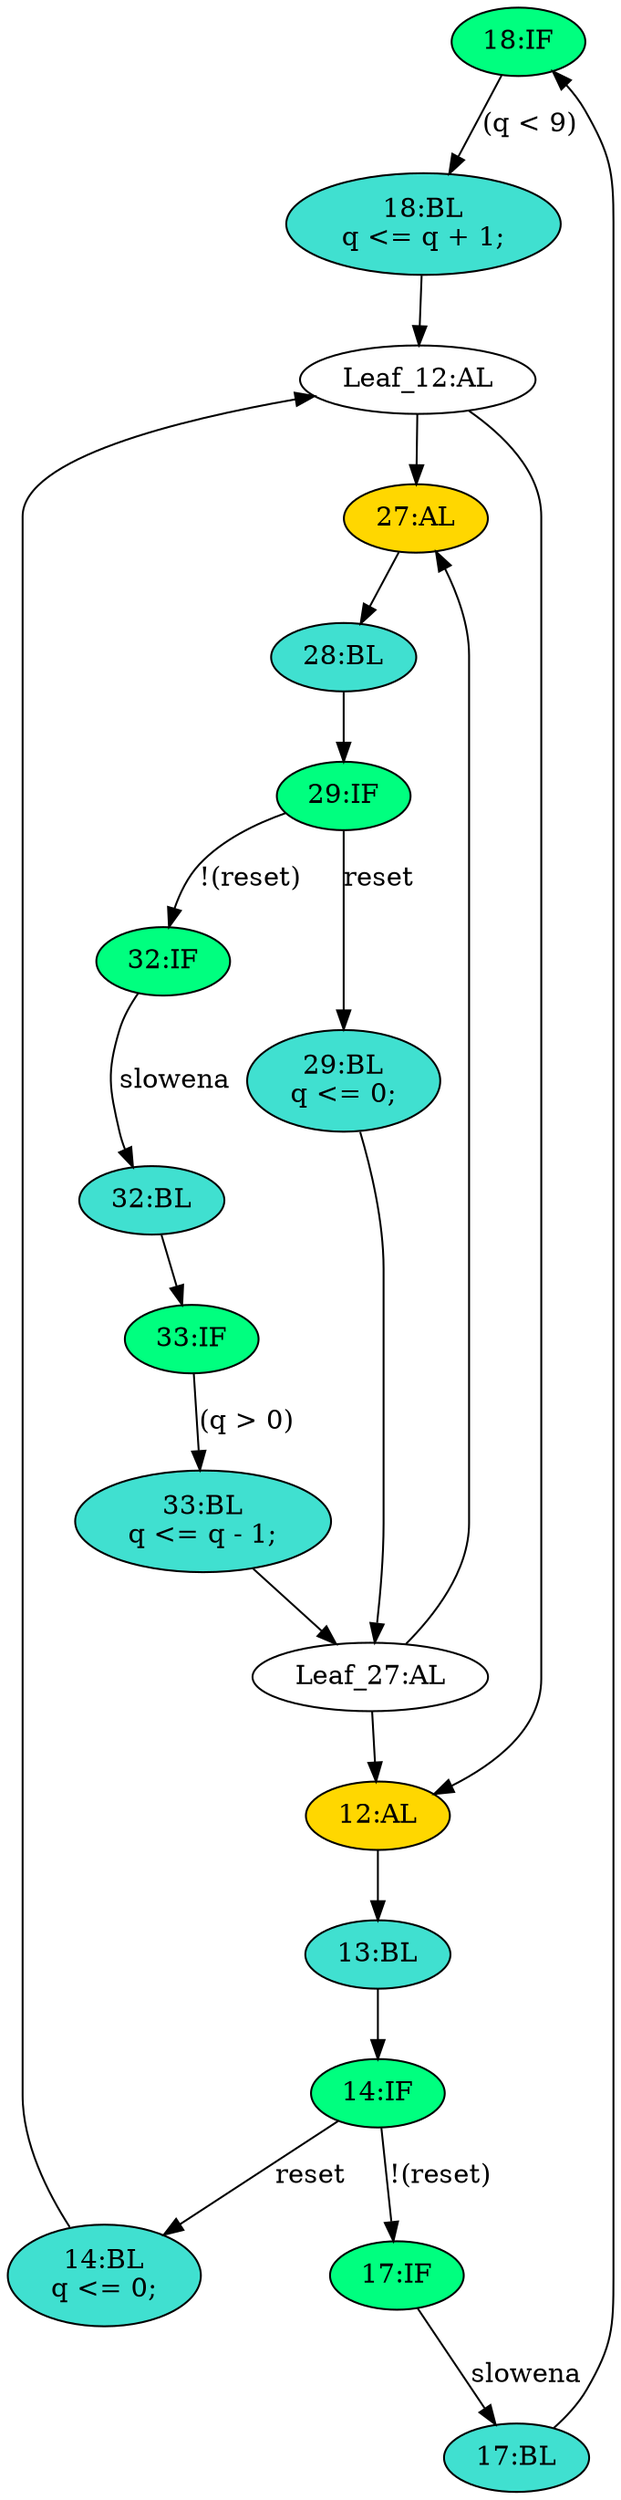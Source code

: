 strict digraph "compose( ,  )" {
	node [label="\N"];
	"18:IF"	[ast="<pyverilog.vparser.ast.IfStatement object at 0x7f8b2d864ed0>",
		fillcolor=springgreen,
		label="18:IF",
		statements="[]",
		style=filled,
		typ=IfStatement];
	"18:BL"	[ast="<pyverilog.vparser.ast.Block object at 0x7f8b2d5cee90>",
		fillcolor=turquoise,
		label="18:BL
q <= q + 1;",
		statements="[<pyverilog.vparser.ast.NonblockingSubstitution object at 0x7f8b2d872550>]",
		style=filled,
		typ=Block];
	"18:IF" -> "18:BL"	[cond="['q']",
		label="(q < 9)",
		lineno=18];
	"14:BL"	[ast="<pyverilog.vparser.ast.Block object at 0x7f8b2d8f5e10>",
		fillcolor=turquoise,
		label="14:BL
q <= 0;",
		statements="[<pyverilog.vparser.ast.NonblockingSubstitution object at 0x7f8b2d5d6810>]",
		style=filled,
		typ=Block];
	"Leaf_12:AL"	[def_var="['q']",
		label="Leaf_12:AL"];
	"14:BL" -> "Leaf_12:AL"	[cond="[]",
		lineno=None];
	"29:IF"	[ast="<pyverilog.vparser.ast.IfStatement object at 0x7f8b2d867e90>",
		fillcolor=springgreen,
		label="29:IF",
		statements="[]",
		style=filled,
		typ=IfStatement];
	"32:IF"	[ast="<pyverilog.vparser.ast.IfStatement object at 0x7f8b2d867ad0>",
		fillcolor=springgreen,
		label="32:IF",
		statements="[]",
		style=filled,
		typ=IfStatement];
	"29:IF" -> "32:IF"	[cond="['reset']",
		label="!(reset)",
		lineno=29];
	"29:BL"	[ast="<pyverilog.vparser.ast.Block object at 0x7f8b2d87dc50>",
		fillcolor=turquoise,
		label="29:BL
q <= 0;",
		statements="[<pyverilog.vparser.ast.NonblockingSubstitution object at 0x7f8b2d87dd10>]",
		style=filled,
		typ=Block];
	"29:IF" -> "29:BL"	[cond="['reset']",
		label=reset,
		lineno=29];
	"17:BL"	[ast="<pyverilog.vparser.ast.Block object at 0x7f8b2d8644d0>",
		fillcolor=turquoise,
		label="17:BL",
		statements="[]",
		style=filled,
		typ=Block];
	"17:BL" -> "18:IF"	[cond="[]",
		lineno=None];
	"27:AL"	[ast="<pyverilog.vparser.ast.Always object at 0x7f8b2d872150>",
		clk_sens=True,
		fillcolor=gold,
		label="27:AL",
		sens="['clk']",
		statements="[]",
		style=filled,
		typ=Always,
		use_var="['reset', 'q', 'slowena']"];
	"28:BL"	[ast="<pyverilog.vparser.ast.Block object at 0x7f8b2d872650>",
		fillcolor=turquoise,
		label="28:BL",
		statements="[]",
		style=filled,
		typ=Block];
	"27:AL" -> "28:BL"	[cond="[]",
		lineno=None];
	"33:IF"	[ast="<pyverilog.vparser.ast.IfStatement object at 0x7f8b2d867290>",
		fillcolor=springgreen,
		label="33:IF",
		statements="[]",
		style=filled,
		typ=IfStatement];
	"33:BL"	[ast="<pyverilog.vparser.ast.Block object at 0x7f8b2d8ead90>",
		fillcolor=turquoise,
		label="33:BL
q <= q - 1;",
		statements="[<pyverilog.vparser.ast.NonblockingSubstitution object at 0x7f8b2d8ea390>]",
		style=filled,
		typ=Block];
	"33:IF" -> "33:BL"	[cond="['q']",
		label="(q > 0)",
		lineno=33];
	"18:BL" -> "Leaf_12:AL"	[cond="[]",
		lineno=None];
	"12:AL"	[ast="<pyverilog.vparser.ast.Always object at 0x7f8b2d8f5390>",
		clk_sens=True,
		fillcolor=gold,
		label="12:AL",
		sens="['clk']",
		statements="[]",
		style=filled,
		typ=Always,
		use_var="['reset', 'q', 'slowena']"];
	"13:BL"	[ast="<pyverilog.vparser.ast.Block object at 0x7f8b2d8f50d0>",
		fillcolor=turquoise,
		label="13:BL",
		statements="[]",
		style=filled,
		typ=Block];
	"12:AL" -> "13:BL"	[cond="[]",
		lineno=None];
	"Leaf_12:AL" -> "27:AL";
	"Leaf_12:AL" -> "12:AL";
	"32:BL"	[ast="<pyverilog.vparser.ast.Block object at 0x7f8b2d867150>",
		fillcolor=turquoise,
		label="32:BL",
		statements="[]",
		style=filled,
		typ=Block];
	"32:BL" -> "33:IF"	[cond="[]",
		lineno=None];
	"17:IF"	[ast="<pyverilog.vparser.ast.IfStatement object at 0x7f8b2d864790>",
		fillcolor=springgreen,
		label="17:IF",
		statements="[]",
		style=filled,
		typ=IfStatement];
	"17:IF" -> "17:BL"	[cond="['slowena']",
		label=slowena,
		lineno=17];
	"Leaf_27:AL"	[def_var="['q']",
		label="Leaf_27:AL"];
	"33:BL" -> "Leaf_27:AL"	[cond="[]",
		lineno=None];
	"32:IF" -> "32:BL"	[cond="['slowena']",
		label=slowena,
		lineno=32];
	"14:IF"	[ast="<pyverilog.vparser.ast.IfStatement object at 0x7f8b2d5d6bd0>",
		fillcolor=springgreen,
		label="14:IF",
		statements="[]",
		style=filled,
		typ=IfStatement];
	"13:BL" -> "14:IF"	[cond="[]",
		lineno=None];
	"14:IF" -> "14:BL"	[cond="['reset']",
		label=reset,
		lineno=14];
	"14:IF" -> "17:IF"	[cond="['reset']",
		label="!(reset)",
		lineno=14];
	"Leaf_27:AL" -> "27:AL";
	"Leaf_27:AL" -> "12:AL";
	"29:BL" -> "Leaf_27:AL"	[cond="[]",
		lineno=None];
	"28:BL" -> "29:IF"	[cond="[]",
		lineno=None];
}
